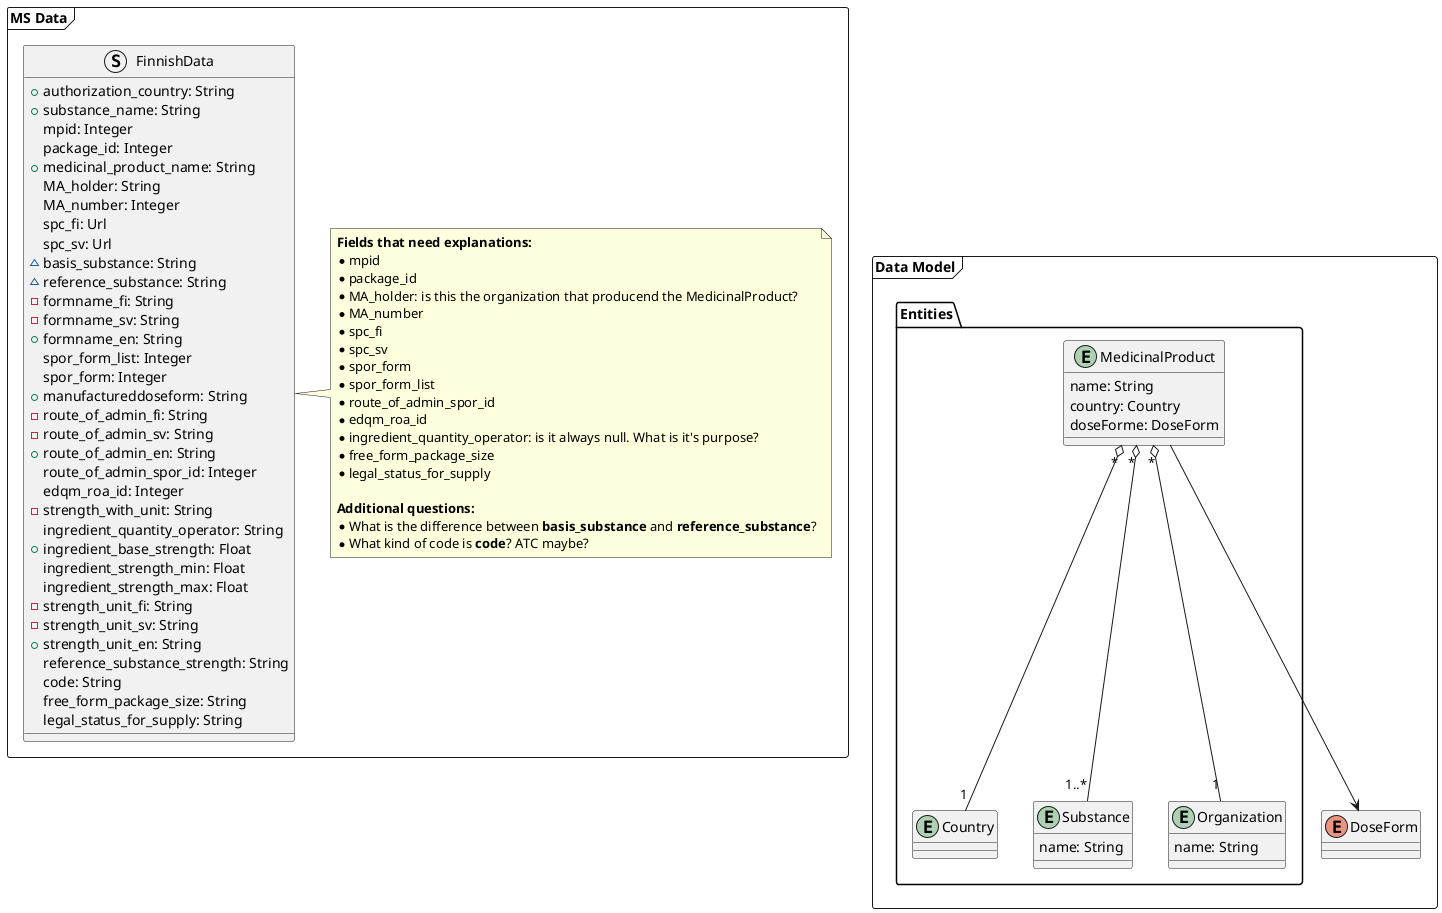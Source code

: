 
@startuml
package "MS Data" <<frame>> {
    struct FinnishData {
        + authorization_country: String
        + substance_name: String
        mpid: Integer
        package_id: Integer
        + medicinal_product_name: String
        MA_holder: String
        MA_number: Integer
        spc_fi: Url
        spc_sv: Url
        ~ basis_substance: String
        ~ reference_substance: String
        - formname_fi: String
        - formname_sv: String
        + formname_en: String
        spor_form_list: Integer
        spor_form: Integer
        + manufactureddoseform: String
        - route_of_admin_fi: String
        - route_of_admin_sv: String
        + route_of_admin_en: String
        route_of_admin_spor_id: Integer
        edqm_roa_id: Integer
        - strength_with_unit: String
        ingredient_quantity_operator: String
        + ingredient_base_strength: Float
        ingredient_strength_min: Float
        ingredient_strength_max: Float
        - strength_unit_fi: String
        - strength_unit_sv: String
        + strength_unit_en: String
        reference_substance_strength: String
        code: String
        free_form_package_size: String
        legal_status_for_supply: String
    }

    note right of FinnishData
        **Fields that need explanations:**
        * mpid
        * package_id
        * MA_holder: is this the organization that producend the MedicinalProduct?
        * MA_number
        * spc_fi
        * spc_sv
        * spor_form
        * spor_form_list
        * route_of_admin_spor_id
        * edqm_roa_id
        * ingredient_quantity_operator: is it always null. What is it's purpose?
        * free_form_package_size
        * legal_status_for_supply

        **Additional questions:**
        * What is the difference between **basis_substance** and **reference_substance**?
        * What kind of code is **code**? ATC maybe?
    end note
}

package "Data Model" <<frame>> {
    enum DoseForm {}

    package Entities {
        entity Country {}

        entity Substance {
            name: String
        }

        entity MedicinalProduct {
            name: String
            country: Country
            doseForme: DoseForm
        }

        entity Organization {
            name: String
        }

        MedicinalProduct --> DoseForm
        MedicinalProduct "*" o-- "1" Country
        MedicinalProduct "*" o-- "1" Organization
        MedicinalProduct "*" o-- "1..*" Substance
    }
}
@enduml